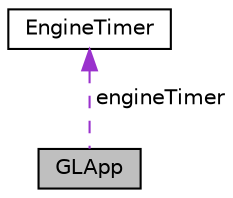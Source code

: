 digraph "GLApp"
{
  edge [fontname="Helvetica",fontsize="10",labelfontname="Helvetica",labelfontsize="10"];
  node [fontname="Helvetica",fontsize="10",shape=record];
  Node2 [label="GLApp",height=0.2,width=0.4,color="black", fillcolor="grey75", style="filled", fontcolor="black"];
  Node3 -> Node2 [dir="back",color="darkorchid3",fontsize="10",style="dashed",label=" engineTimer" ,fontname="Helvetica"];
  Node3 [label="EngineTimer",height=0.2,width=0.4,color="black", fillcolor="white", style="filled",URL="$class_engine_timer.html"];
}
